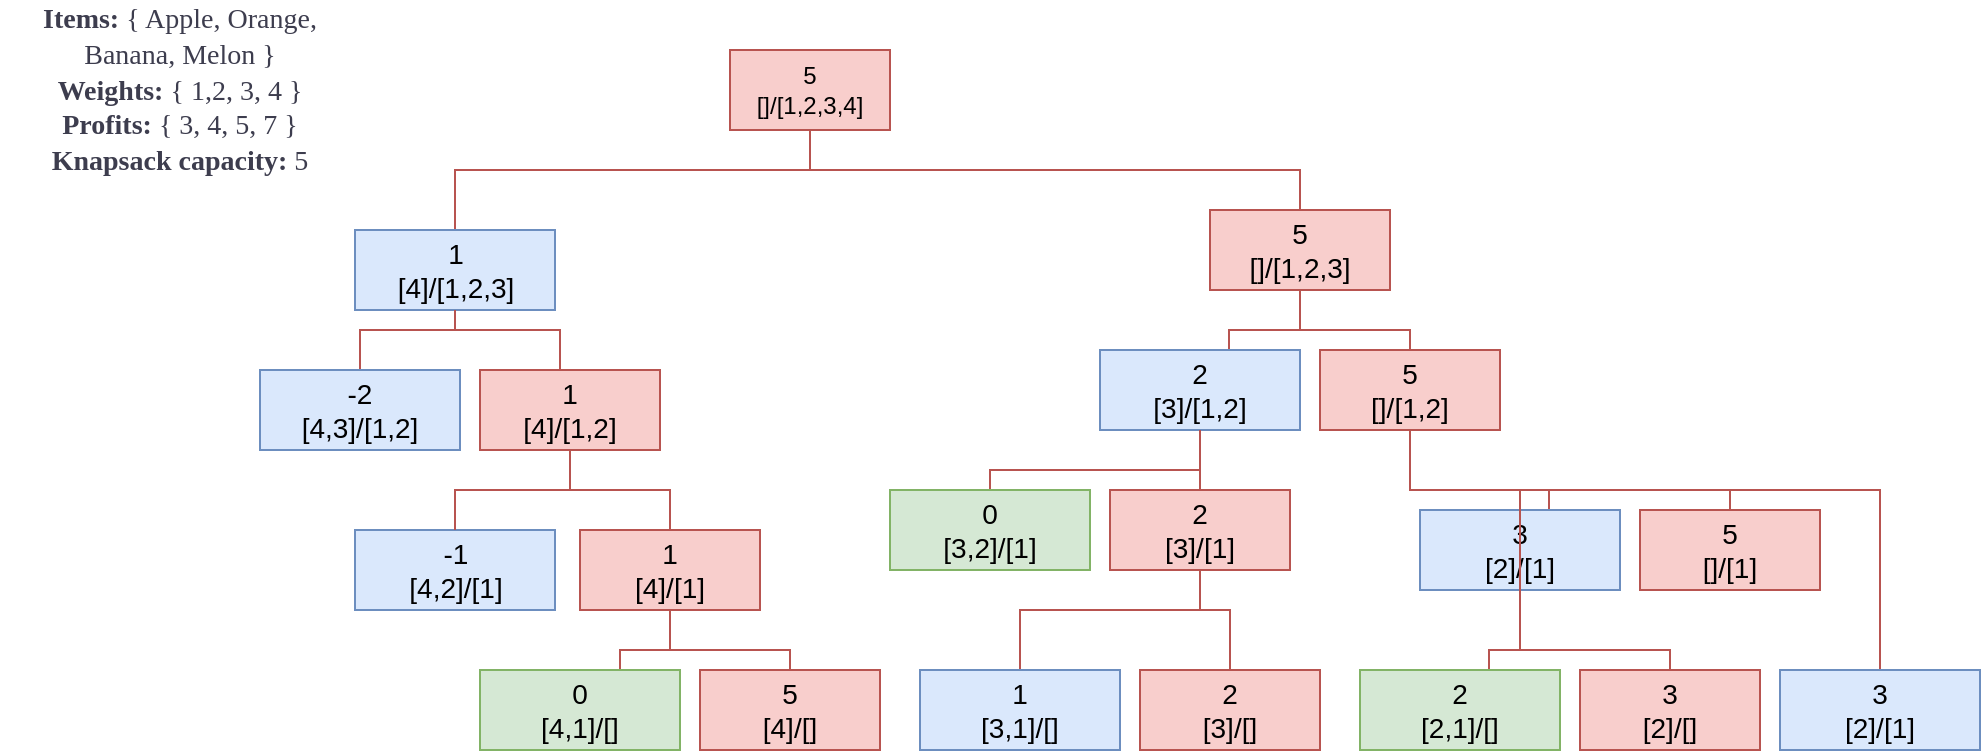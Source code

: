 <mxfile version="15.5.5" type="github">
  <diagram id="Rla3OolJ6EHCVR5QO9Mx" name="Page-1">
    <mxGraphModel dx="782" dy="468" grid="1" gridSize="10" guides="1" tooltips="1" connect="1" arrows="1" fold="1" page="1" pageScale="1" pageWidth="850" pageHeight="1100" math="0" shadow="0">
      <root>
        <mxCell id="0" />
        <mxCell id="1" parent="0" />
        <UserObject label="5&lt;br&gt;[]/[1,2,3,4]" treeRoot="1" id="WKAwaEapeAiAjXYtnPta-38">
          <mxCell style="whiteSpace=wrap;html=1;align=center;collapsible=0;container=1;recursiveResize=0;fillColor=#f8cecc;strokeColor=#b85450;fontSize=12;verticalAlign=middle;spacing=0;" vertex="1" parent="1">
            <mxGeometry x="375" y="40" width="80" height="40" as="geometry" />
          </mxCell>
        </UserObject>
        <mxCell id="WKAwaEapeAiAjXYtnPta-67" value="&lt;font style=&quot;font-size: 14px&quot;&gt;&lt;span style=&quot;box-sizing: border-box ; font-weight: 700 ; font-family: &amp;#34;droid serif&amp;#34; , &amp;#34;georgia&amp;#34; , serif ; color: rgb(61 , 61 , 78) ; background-color: rgb(255 , 255 , 255)&quot;&gt;Items:&lt;/span&gt;&lt;span style=&quot;color: rgb(61 , 61 , 78) ; font-family: &amp;#34;droid serif&amp;#34; , &amp;#34;georgia&amp;#34; , serif ; background-color: rgb(255 , 255 , 255)&quot;&gt;&amp;nbsp;{ Apple, Orange, Banana, Melon }&lt;/span&gt;&lt;br style=&quot;box-sizing: border-box ; color: rgb(61 , 61 , 78) ; font-family: &amp;#34;droid serif&amp;#34; , &amp;#34;georgia&amp;#34; , serif ; background-color: rgb(255 , 255 , 255)&quot;&gt;&lt;span style=&quot;box-sizing: border-box ; font-weight: 700 ; font-family: &amp;#34;droid serif&amp;#34; , &amp;#34;georgia&amp;#34; , serif ; color: rgb(61 , 61 , 78) ; background-color: rgb(255 , 255 , 255)&quot;&gt;Weights:&lt;/span&gt;&lt;span style=&quot;color: rgb(61 , 61 , 78) ; font-family: &amp;#34;droid serif&amp;#34; , &amp;#34;georgia&amp;#34; , serif ; background-color: rgb(255 , 255 , 255)&quot;&gt;&amp;nbsp;{ 1,2, 3, 4 }&lt;/span&gt;&lt;br style=&quot;box-sizing: border-box ; color: rgb(61 , 61 , 78) ; font-family: &amp;#34;droid serif&amp;#34; , &amp;#34;georgia&amp;#34; , serif ; background-color: rgb(255 , 255 , 255)&quot;&gt;&lt;span style=&quot;box-sizing: border-box ; font-weight: 700 ; font-family: &amp;#34;droid serif&amp;#34; , &amp;#34;georgia&amp;#34; , serif ; color: rgb(61 , 61 , 78) ; background-color: rgb(255 , 255 , 255)&quot;&gt;Profits:&lt;/span&gt;&lt;span style=&quot;color: rgb(61 , 61 , 78) ; font-family: &amp;#34;droid serif&amp;#34; , &amp;#34;georgia&amp;#34; , serif ; background-color: rgb(255 , 255 , 255)&quot;&gt;&amp;nbsp;{ 3, 4, 5, 7 }&lt;/span&gt;&lt;br style=&quot;box-sizing: border-box ; color: rgb(61 , 61 , 78) ; font-family: &amp;#34;droid serif&amp;#34; , &amp;#34;georgia&amp;#34; , serif ; background-color: rgb(255 , 255 , 255)&quot;&gt;&lt;span style=&quot;box-sizing: border-box ; font-weight: 700 ; font-family: &amp;#34;droid serif&amp;#34; , &amp;#34;georgia&amp;#34; , serif ; color: rgb(61 , 61 , 78) ; background-color: rgb(255 , 255 , 255)&quot;&gt;Knapsack capacity:&lt;/span&gt;&lt;span style=&quot;color: rgb(61 , 61 , 78) ; font-family: &amp;#34;droid serif&amp;#34; , &amp;#34;georgia&amp;#34; , serif ; background-color: rgb(255 , 255 , 255)&quot;&gt;&amp;nbsp;5&lt;/span&gt;&lt;/font&gt;" style="text;html=1;strokeColor=none;fillColor=none;align=center;verticalAlign=middle;whiteSpace=wrap;rounded=0;fontSize=12;" vertex="1" parent="1">
          <mxGeometry x="10" y="20" width="180" height="80" as="geometry" />
        </mxCell>
        <mxCell id="WKAwaEapeAiAjXYtnPta-70" value="" style="edgeStyle=elbowEdgeStyle;elbow=vertical;startArrow=none;endArrow=none;rounded=0;fontSize=14;strokeColor=#b85450;fillColor=#f8cecc;exitX=0.5;exitY=1;exitDx=0;exitDy=0;" edge="1" target="WKAwaEapeAiAjXYtnPta-71" parent="1" source="WKAwaEapeAiAjXYtnPta-38">
          <mxGeometry relative="1" as="geometry">
            <mxPoint x="440" y="80" as="sourcePoint" />
          </mxGeometry>
        </mxCell>
        <mxCell id="WKAwaEapeAiAjXYtnPta-71" value="5&lt;br&gt;[]/[1,2,3]" style="whiteSpace=wrap;html=1;align=center;verticalAlign=middle;collapsible=0;container=1;recursiveResize=0;fontSize=14;fillColor=#f8cecc;strokeColor=#b85450;" vertex="1" parent="1">
          <mxGeometry x="615" y="120" width="90" height="40" as="geometry" />
        </mxCell>
        <mxCell id="WKAwaEapeAiAjXYtnPta-72" value="" style="edgeStyle=elbowEdgeStyle;elbow=vertical;startArrow=none;endArrow=none;rounded=0;fontSize=14;strokeColor=#b85450;fillColor=#f8cecc;exitX=0.5;exitY=1;exitDx=0;exitDy=0;" edge="1" target="WKAwaEapeAiAjXYtnPta-73" parent="1" source="WKAwaEapeAiAjXYtnPta-38">
          <mxGeometry relative="1" as="geometry">
            <mxPoint x="340" y="70" as="sourcePoint" />
            <Array as="points">
              <mxPoint x="440" y="100" />
            </Array>
          </mxGeometry>
        </mxCell>
        <mxCell id="WKAwaEapeAiAjXYtnPta-73" value="1&lt;br&gt;[4]/[1,2,3]" style="whiteSpace=wrap;html=1;align=center;verticalAlign=middle;collapsible=0;container=1;recursiveResize=0;fontSize=14;fillColor=#dae8fc;strokeColor=#6c8ebf;" vertex="1" parent="1">
          <mxGeometry x="187.5" y="130" width="100" height="40" as="geometry" />
        </mxCell>
        <mxCell id="WKAwaEapeAiAjXYtnPta-74" value="" style="edgeStyle=elbowEdgeStyle;elbow=vertical;startArrow=none;endArrow=none;rounded=0;fontSize=14;strokeColor=#b85450;fillColor=#f8cecc;exitX=0.5;exitY=1;exitDx=0;exitDy=0;" edge="1" parent="1" target="WKAwaEapeAiAjXYtnPta-75" source="WKAwaEapeAiAjXYtnPta-73">
          <mxGeometry relative="1" as="geometry">
            <mxPoint x="267.5" y="190" as="sourcePoint" />
            <Array as="points">
              <mxPoint x="290" y="180" />
              <mxPoint x="265" y="200" />
              <mxPoint x="295" y="220" />
            </Array>
          </mxGeometry>
        </mxCell>
        <mxCell id="WKAwaEapeAiAjXYtnPta-75" value="1&lt;br&gt;[4]/[1,2]" style="whiteSpace=wrap;html=1;align=center;verticalAlign=middle;collapsible=0;container=1;recursiveResize=0;fontSize=14;fillColor=#f8cecc;strokeColor=#b85450;" vertex="1" parent="1">
          <mxGeometry x="250" y="200" width="90" height="40" as="geometry" />
        </mxCell>
        <mxCell id="WKAwaEapeAiAjXYtnPta-76" value="" style="edgeStyle=elbowEdgeStyle;elbow=vertical;startArrow=none;endArrow=none;rounded=0;fontSize=14;strokeColor=#b85450;fillColor=#f8cecc;exitX=0.5;exitY=1;exitDx=0;exitDy=0;entryX=0.5;entryY=0;entryDx=0;entryDy=0;" edge="1" parent="1" target="WKAwaEapeAiAjXYtnPta-77" source="WKAwaEapeAiAjXYtnPta-73">
          <mxGeometry relative="1" as="geometry">
            <mxPoint x="220" y="200" as="sourcePoint" />
            <Array as="points">
              <mxPoint x="210" y="180" />
              <mxPoint x="220" y="190" />
              <mxPoint x="215" y="200" />
              <mxPoint x="245" y="220" />
            </Array>
          </mxGeometry>
        </mxCell>
        <mxCell id="WKAwaEapeAiAjXYtnPta-77" value="-2&lt;br&gt;[4,3]/[1,2]" style="whiteSpace=wrap;html=1;align=center;verticalAlign=middle;collapsible=0;container=1;recursiveResize=0;fontSize=14;fillColor=#dae8fc;strokeColor=#6c8ebf;" vertex="1" parent="1">
          <mxGeometry x="140" y="200" width="100" height="40" as="geometry" />
        </mxCell>
        <mxCell id="WKAwaEapeAiAjXYtnPta-84" value="" style="edgeStyle=elbowEdgeStyle;elbow=vertical;startArrow=none;endArrow=none;rounded=0;fontSize=14;strokeColor=#b85450;fillColor=#f8cecc;exitX=0.5;exitY=1;exitDx=0;exitDy=0;entryX=0.5;entryY=0;entryDx=0;entryDy=0;" edge="1" parent="1" target="WKAwaEapeAiAjXYtnPta-85" source="WKAwaEapeAiAjXYtnPta-71">
          <mxGeometry relative="1" as="geometry">
            <mxPoint x="650" y="190" as="sourcePoint" />
            <mxPoint x="750" y="230" as="targetPoint" />
            <Array as="points">
              <mxPoint x="674.5" y="180" />
              <mxPoint x="705" y="210" />
            </Array>
          </mxGeometry>
        </mxCell>
        <mxCell id="WKAwaEapeAiAjXYtnPta-85" value="5&lt;br&gt;[]/[1,2]" style="whiteSpace=wrap;html=1;align=center;verticalAlign=middle;collapsible=0;container=1;recursiveResize=0;fontSize=14;fillColor=#f8cecc;strokeColor=#b85450;" vertex="1" parent="1">
          <mxGeometry x="670" y="190" width="90" height="40" as="geometry" />
        </mxCell>
        <mxCell id="WKAwaEapeAiAjXYtnPta-86" value="" style="edgeStyle=elbowEdgeStyle;elbow=vertical;startArrow=none;endArrow=none;rounded=0;fontSize=14;strokeColor=#b85450;fillColor=#f8cecc;exitX=0.5;exitY=1;exitDx=0;exitDy=0;" edge="1" parent="1" target="WKAwaEapeAiAjXYtnPta-87" source="WKAwaEapeAiAjXYtnPta-71">
          <mxGeometry relative="1" as="geometry">
            <mxPoint x="650" y="190" as="sourcePoint" />
            <Array as="points">
              <mxPoint x="624.5" y="180" />
              <mxPoint x="675" y="210" />
            </Array>
          </mxGeometry>
        </mxCell>
        <mxCell id="WKAwaEapeAiAjXYtnPta-87" value="2&lt;br&gt;[3]/[1,2]" style="whiteSpace=wrap;html=1;align=center;verticalAlign=middle;collapsible=0;container=1;recursiveResize=0;fontSize=14;fillColor=#dae8fc;strokeColor=#6c8ebf;" vertex="1" parent="1">
          <mxGeometry x="560" y="190" width="100" height="40" as="geometry" />
        </mxCell>
        <mxCell id="WKAwaEapeAiAjXYtnPta-91" value="1&lt;br&gt;[4]/[1]" style="whiteSpace=wrap;html=1;align=center;verticalAlign=middle;collapsible=0;container=1;recursiveResize=0;fontSize=14;fillColor=#f8cecc;strokeColor=#b85450;" vertex="1" parent="1">
          <mxGeometry x="300" y="280" width="90" height="40" as="geometry" />
        </mxCell>
        <mxCell id="WKAwaEapeAiAjXYtnPta-92" value="-1&lt;br&gt;[4,2]/[1]" style="whiteSpace=wrap;html=1;align=center;verticalAlign=middle;collapsible=0;container=1;recursiveResize=0;fontSize=14;fillColor=#dae8fc;strokeColor=#6c8ebf;" vertex="1" parent="1">
          <mxGeometry x="187.5" y="280" width="100" height="40" as="geometry" />
        </mxCell>
        <mxCell id="WKAwaEapeAiAjXYtnPta-93" value="" style="edgeStyle=elbowEdgeStyle;elbow=vertical;startArrow=none;endArrow=none;rounded=0;fontSize=14;strokeColor=#b85450;fillColor=#f8cecc;exitX=0.5;exitY=1;exitDx=0;exitDy=0;entryX=0.5;entryY=0;entryDx=0;entryDy=0;" edge="1" target="WKAwaEapeAiAjXYtnPta-92" parent="1" source="WKAwaEapeAiAjXYtnPta-75">
          <mxGeometry relative="1" as="geometry">
            <mxPoint x="280" y="260" as="sourcePoint" />
            <Array as="points">
              <mxPoint x="270" y="260" />
              <mxPoint x="305" y="280" />
            </Array>
          </mxGeometry>
        </mxCell>
        <mxCell id="WKAwaEapeAiAjXYtnPta-94" value="" style="edgeStyle=elbowEdgeStyle;elbow=vertical;startArrow=none;endArrow=none;rounded=0;fontSize=14;strokeColor=#b85450;fillColor=#f8cecc;exitX=0.5;exitY=1;exitDx=0;exitDy=0;entryX=0.5;entryY=0;entryDx=0;entryDy=0;" edge="1" target="WKAwaEapeAiAjXYtnPta-91" parent="1" source="WKAwaEapeAiAjXYtnPta-75">
          <mxGeometry relative="1" as="geometry">
            <mxPoint x="280" y="260" as="sourcePoint" />
            <Array as="points">
              <mxPoint x="320" y="260" />
            </Array>
          </mxGeometry>
        </mxCell>
        <mxCell id="WKAwaEapeAiAjXYtnPta-95" value="" style="edgeStyle=elbowEdgeStyle;elbow=vertical;startArrow=none;endArrow=none;rounded=0;fontSize=14;strokeColor=#b85450;fillColor=#f8cecc;exitX=0.5;exitY=1;exitDx=0;exitDy=0;entryX=0.5;entryY=0;entryDx=0;entryDy=0;" edge="1" parent="1" target="WKAwaEapeAiAjXYtnPta-96" source="WKAwaEapeAiAjXYtnPta-91">
          <mxGeometry relative="1" as="geometry">
            <mxPoint x="337.5" y="370" as="sourcePoint" />
            <Array as="points">
              <mxPoint x="370" y="340" />
              <mxPoint x="387.5" y="390" />
            </Array>
          </mxGeometry>
        </mxCell>
        <mxCell id="WKAwaEapeAiAjXYtnPta-96" value="5&lt;br&gt;[4]/[]" style="whiteSpace=wrap;html=1;align=center;verticalAlign=middle;collapsible=0;container=1;recursiveResize=0;fontSize=14;fillColor=#f8cecc;strokeColor=#b85450;" vertex="1" parent="1">
          <mxGeometry x="360" y="350" width="90" height="40" as="geometry" />
        </mxCell>
        <mxCell id="WKAwaEapeAiAjXYtnPta-97" value="" style="edgeStyle=elbowEdgeStyle;elbow=vertical;startArrow=none;endArrow=none;rounded=0;fontSize=14;strokeColor=#b85450;fillColor=#f8cecc;exitX=0.5;exitY=1;exitDx=0;exitDy=0;" edge="1" parent="1" target="WKAwaEapeAiAjXYtnPta-98" source="WKAwaEapeAiAjXYtnPta-91">
          <mxGeometry relative="1" as="geometry">
            <mxPoint x="332.5" y="370" as="sourcePoint" />
            <Array as="points">
              <mxPoint x="320" y="340" />
              <mxPoint x="347.5" y="390" />
              <mxPoint x="307.5" y="380" />
              <mxPoint x="357.5" y="390" />
            </Array>
          </mxGeometry>
        </mxCell>
        <mxCell id="WKAwaEapeAiAjXYtnPta-98" value="0&lt;br&gt;[4,1]/[]" style="whiteSpace=wrap;html=1;align=center;verticalAlign=middle;collapsible=0;container=1;recursiveResize=0;fontSize=14;fillColor=#d5e8d4;strokeColor=#82b366;" vertex="1" parent="1">
          <mxGeometry x="250" y="350" width="100" height="40" as="geometry" />
        </mxCell>
        <mxCell id="WKAwaEapeAiAjXYtnPta-99" value="" style="edgeStyle=elbowEdgeStyle;elbow=vertical;startArrow=none;endArrow=none;rounded=0;fontSize=14;strokeColor=#b85450;fillColor=#f8cecc;exitX=0.5;exitY=1;exitDx=0;exitDy=0;entryX=0.5;entryY=0;entryDx=0;entryDy=0;" edge="1" parent="1" target="WKAwaEapeAiAjXYtnPta-100" source="WKAwaEapeAiAjXYtnPta-87">
          <mxGeometry relative="1" as="geometry">
            <mxPoint x="610" y="230" as="sourcePoint" />
            <mxPoint x="700" y="300" as="targetPoint" />
            <Array as="points">
              <mxPoint x="624.5" y="250" />
              <mxPoint x="655" y="280" />
            </Array>
          </mxGeometry>
        </mxCell>
        <mxCell id="WKAwaEapeAiAjXYtnPta-100" value="2&lt;br&gt;[3]/[1]" style="whiteSpace=wrap;html=1;align=center;verticalAlign=middle;collapsible=0;container=1;recursiveResize=0;fontSize=14;fillColor=#f8cecc;strokeColor=#b85450;" vertex="1" parent="1">
          <mxGeometry x="565" y="260" width="90" height="40" as="geometry" />
        </mxCell>
        <mxCell id="WKAwaEapeAiAjXYtnPta-101" value="" style="edgeStyle=elbowEdgeStyle;elbow=vertical;startArrow=none;endArrow=none;rounded=0;fontSize=14;strokeColor=#b85450;fillColor=#f8cecc;exitX=0.5;exitY=1;exitDx=0;exitDy=0;" edge="1" parent="1" target="WKAwaEapeAiAjXYtnPta-102" source="WKAwaEapeAiAjXYtnPta-87">
          <mxGeometry relative="1" as="geometry">
            <mxPoint x="610" y="230" as="sourcePoint" />
            <Array as="points">
              <mxPoint x="574.5" y="250" />
              <mxPoint x="625" y="280" />
            </Array>
          </mxGeometry>
        </mxCell>
        <mxCell id="WKAwaEapeAiAjXYtnPta-102" value="0&lt;br&gt;[3,2]/[1]" style="whiteSpace=wrap;html=1;align=center;verticalAlign=middle;collapsible=0;container=1;recursiveResize=0;fontSize=14;fillColor=#d5e8d4;strokeColor=#82b366;" vertex="1" parent="1">
          <mxGeometry x="455" y="260" width="100" height="40" as="geometry" />
        </mxCell>
        <mxCell id="WKAwaEapeAiAjXYtnPta-107" value="" style="edgeStyle=elbowEdgeStyle;elbow=vertical;startArrow=none;endArrow=none;rounded=0;fontSize=14;strokeColor=#b85450;fillColor=#f8cecc;exitX=0.5;exitY=1;exitDx=0;exitDy=0;entryX=0.5;entryY=0;entryDx=0;entryDy=0;" edge="1" parent="1" target="WKAwaEapeAiAjXYtnPta-108" source="WKAwaEapeAiAjXYtnPta-100">
          <mxGeometry relative="1" as="geometry">
            <mxPoint x="615" y="330" as="sourcePoint" />
            <mxPoint x="705" y="400" as="targetPoint" />
            <Array as="points">
              <mxPoint x="635" y="320" />
              <mxPoint x="629.5" y="350" />
              <mxPoint x="660" y="380" />
            </Array>
          </mxGeometry>
        </mxCell>
        <mxCell id="WKAwaEapeAiAjXYtnPta-108" value="2&lt;br&gt;[3]/[]" style="whiteSpace=wrap;html=1;align=center;verticalAlign=middle;collapsible=0;container=1;recursiveResize=0;fontSize=14;fillColor=#f8cecc;strokeColor=#b85450;" vertex="1" parent="1">
          <mxGeometry x="580" y="350" width="90" height="40" as="geometry" />
        </mxCell>
        <mxCell id="WKAwaEapeAiAjXYtnPta-109" value="" style="edgeStyle=elbowEdgeStyle;elbow=vertical;startArrow=none;endArrow=none;rounded=0;fontSize=14;strokeColor=#b85450;fillColor=#f8cecc;exitX=0.5;exitY=1;exitDx=0;exitDy=0;" edge="1" parent="1" target="WKAwaEapeAiAjXYtnPta-110" source="WKAwaEapeAiAjXYtnPta-100">
          <mxGeometry relative="1" as="geometry">
            <mxPoint x="615" y="330" as="sourcePoint" />
            <Array as="points">
              <mxPoint x="585" y="320" />
              <mxPoint x="579.5" y="350" />
              <mxPoint x="630" y="380" />
            </Array>
          </mxGeometry>
        </mxCell>
        <mxCell id="WKAwaEapeAiAjXYtnPta-110" value="1&lt;br&gt;[3,1]/[]" style="whiteSpace=wrap;html=1;align=center;verticalAlign=middle;collapsible=0;container=1;recursiveResize=0;fontSize=14;fillColor=#dae8fc;strokeColor=#6c8ebf;" vertex="1" parent="1">
          <mxGeometry x="470" y="350" width="100" height="40" as="geometry" />
        </mxCell>
        <mxCell id="WKAwaEapeAiAjXYtnPta-115" value="" style="edgeStyle=elbowEdgeStyle;elbow=vertical;startArrow=none;endArrow=none;rounded=0;fontSize=14;strokeColor=#b85450;fillColor=#f8cecc;exitX=0.5;exitY=1;exitDx=0;exitDy=0;entryX=0.5;entryY=0;entryDx=0;entryDy=0;" edge="1" parent="1" target="WKAwaEapeAiAjXYtnPta-116" source="WKAwaEapeAiAjXYtnPta-85">
          <mxGeometry relative="1" as="geometry">
            <mxPoint x="820" y="240" as="sourcePoint" />
            <mxPoint x="910" y="310" as="targetPoint" />
            <Array as="points">
              <mxPoint x="834.5" y="260" />
              <mxPoint x="865" y="290" />
            </Array>
          </mxGeometry>
        </mxCell>
        <mxCell id="WKAwaEapeAiAjXYtnPta-116" value="5&lt;br&gt;[]/[1]" style="whiteSpace=wrap;html=1;align=center;verticalAlign=middle;collapsible=0;container=1;recursiveResize=0;fontSize=14;fillColor=#f8cecc;strokeColor=#b85450;" vertex="1" parent="1">
          <mxGeometry x="830" y="270" width="90" height="40" as="geometry" />
        </mxCell>
        <mxCell id="WKAwaEapeAiAjXYtnPta-117" value="" style="edgeStyle=elbowEdgeStyle;elbow=vertical;startArrow=none;endArrow=none;rounded=0;fontSize=14;strokeColor=#b85450;fillColor=#f8cecc;exitX=0.5;exitY=1;exitDx=0;exitDy=0;" edge="1" parent="1" target="WKAwaEapeAiAjXYtnPta-118" source="WKAwaEapeAiAjXYtnPta-85">
          <mxGeometry relative="1" as="geometry">
            <mxPoint x="820" y="240" as="sourcePoint" />
            <Array as="points">
              <mxPoint x="784.5" y="260" />
              <mxPoint x="835" y="290" />
            </Array>
          </mxGeometry>
        </mxCell>
        <mxCell id="WKAwaEapeAiAjXYtnPta-118" value="3&lt;br&gt;[2]/[1]" style="whiteSpace=wrap;html=1;align=center;verticalAlign=middle;collapsible=0;container=1;recursiveResize=0;fontSize=14;fillColor=#dae8fc;strokeColor=#6c8ebf;" vertex="1" parent="1">
          <mxGeometry x="720" y="270" width="100" height="40" as="geometry" />
        </mxCell>
        <mxCell id="WKAwaEapeAiAjXYtnPta-122" value="" style="edgeStyle=elbowEdgeStyle;elbow=vertical;startArrow=none;endArrow=none;rounded=0;fontSize=14;strokeColor=#b85450;fillColor=#f8cecc;exitX=0.5;exitY=1;exitDx=0;exitDy=0;entryX=0.5;entryY=0;entryDx=0;entryDy=0;" edge="1" parent="1" target="WKAwaEapeAiAjXYtnPta-123" source="WKAwaEapeAiAjXYtnPta-118">
          <mxGeometry relative="1" as="geometry">
            <mxPoint x="790" y="320" as="sourcePoint" />
            <mxPoint x="880" y="390" as="targetPoint" />
            <Array as="points">
              <mxPoint x="804.5" y="340" />
              <mxPoint x="835" y="370" />
            </Array>
          </mxGeometry>
        </mxCell>
        <mxCell id="WKAwaEapeAiAjXYtnPta-123" value="3&lt;br&gt;[2]/[]" style="whiteSpace=wrap;html=1;align=center;verticalAlign=middle;collapsible=0;container=1;recursiveResize=0;fontSize=14;fillColor=#f8cecc;strokeColor=#b85450;" vertex="1" parent="1">
          <mxGeometry x="800" y="350" width="90" height="40" as="geometry" />
        </mxCell>
        <mxCell id="WKAwaEapeAiAjXYtnPta-124" value="" style="edgeStyle=elbowEdgeStyle;elbow=vertical;startArrow=none;endArrow=none;rounded=0;fontSize=14;strokeColor=#b85450;fillColor=#f8cecc;exitX=0.5;exitY=1;exitDx=0;exitDy=0;" edge="1" parent="1" target="WKAwaEapeAiAjXYtnPta-125" source="WKAwaEapeAiAjXYtnPta-118">
          <mxGeometry relative="1" as="geometry">
            <mxPoint x="790" y="320" as="sourcePoint" />
            <Array as="points">
              <mxPoint x="754.5" y="340" />
              <mxPoint x="805" y="370" />
            </Array>
          </mxGeometry>
        </mxCell>
        <mxCell id="WKAwaEapeAiAjXYtnPta-125" value="2&lt;br&gt;[2,1]/[]" style="whiteSpace=wrap;html=1;align=center;verticalAlign=middle;collapsible=0;container=1;recursiveResize=0;fontSize=14;fillColor=#d5e8d4;strokeColor=#82b366;" vertex="1" parent="1">
          <mxGeometry x="690" y="350" width="100" height="40" as="geometry" />
        </mxCell>
        <mxCell id="WKAwaEapeAiAjXYtnPta-126" value="" style="edgeStyle=elbowEdgeStyle;elbow=vertical;startArrow=none;endArrow=none;rounded=0;fontSize=14;strokeColor=#b85450;fillColor=#f8cecc;exitX=0.5;exitY=1;exitDx=0;exitDy=0;" edge="1" target="WKAwaEapeAiAjXYtnPta-127" source="WKAwaEapeAiAjXYtnPta-118" parent="1">
          <mxGeometry relative="1" as="geometry">
            <mxPoint x="715" y="230" as="sourcePoint" />
            <Array as="points">
              <mxPoint x="784.5" y="260" />
              <mxPoint x="835" y="290" />
            </Array>
          </mxGeometry>
        </mxCell>
        <mxCell id="WKAwaEapeAiAjXYtnPta-127" value="3&lt;br&gt;[2]/[1]" style="whiteSpace=wrap;html=1;align=center;verticalAlign=middle;collapsible=0;container=1;recursiveResize=0;fontSize=14;fillColor=#dae8fc;strokeColor=#6c8ebf;" vertex="1" parent="1">
          <mxGeometry x="900" y="350" width="100" height="40" as="geometry" />
        </mxCell>
      </root>
    </mxGraphModel>
  </diagram>
</mxfile>
